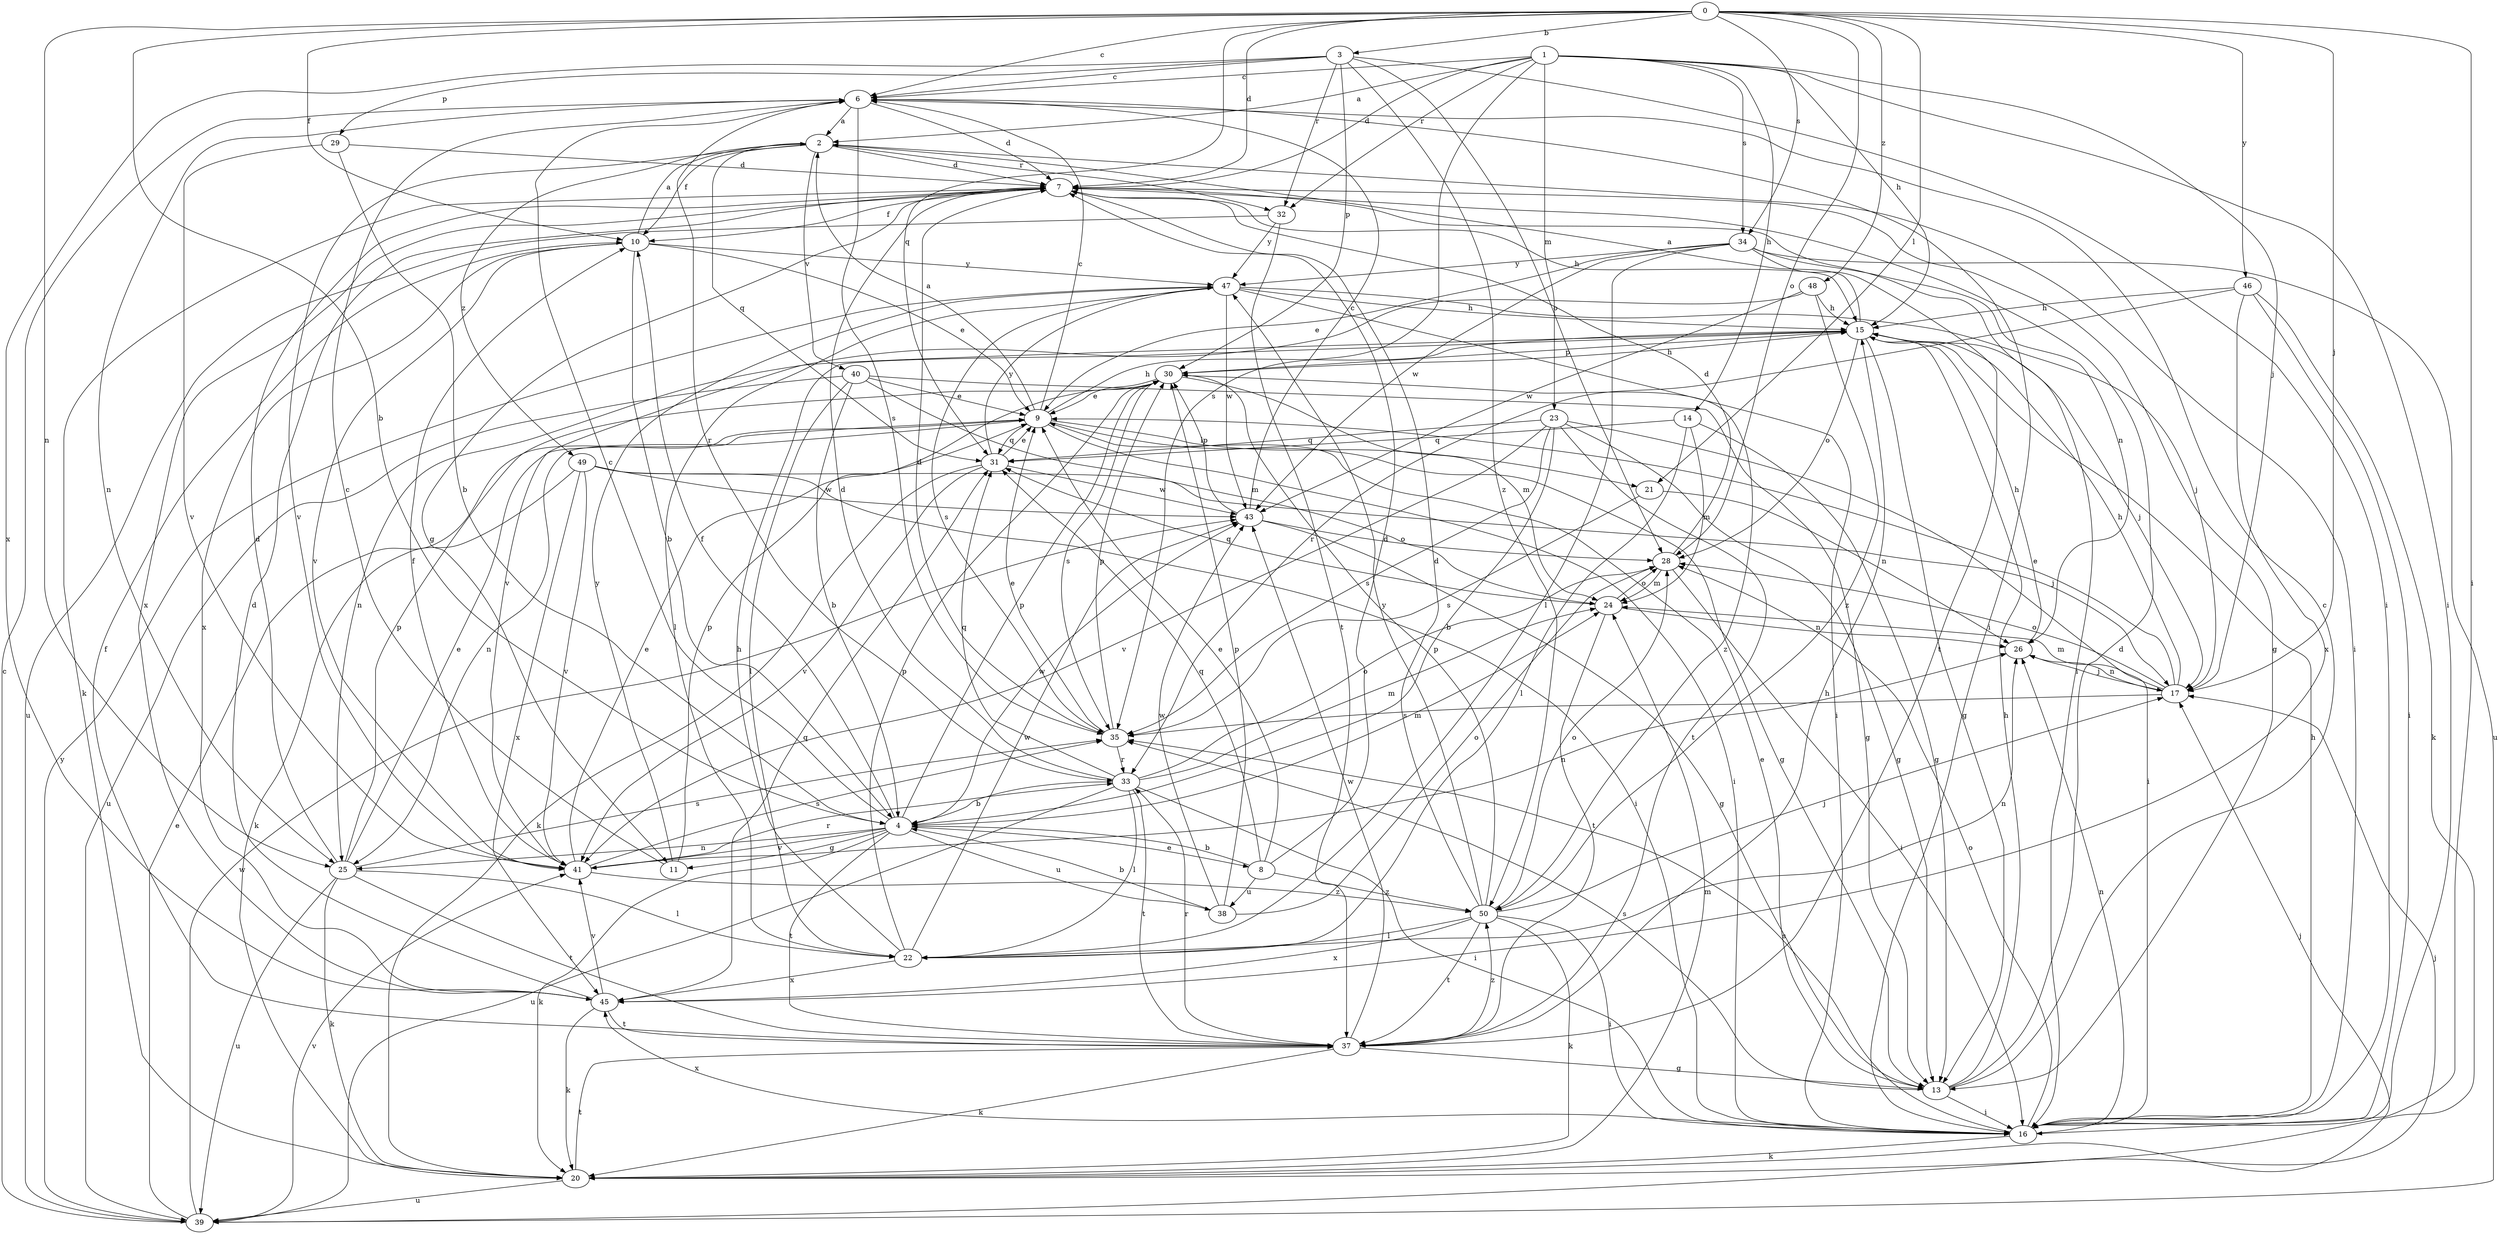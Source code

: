 strict digraph  {
0;
1;
2;
3;
4;
6;
7;
8;
9;
10;
11;
13;
14;
15;
16;
17;
20;
21;
22;
23;
24;
25;
26;
28;
29;
30;
31;
32;
33;
34;
35;
37;
38;
39;
40;
41;
43;
45;
46;
47;
48;
49;
50;
0 -> 3  [label=b];
0 -> 4  [label=b];
0 -> 6  [label=c];
0 -> 7  [label=d];
0 -> 10  [label=f];
0 -> 16  [label=i];
0 -> 17  [label=j];
0 -> 21  [label=l];
0 -> 25  [label=n];
0 -> 28  [label=o];
0 -> 31  [label=q];
0 -> 34  [label=s];
0 -> 46  [label=y];
0 -> 48  [label=z];
1 -> 2  [label=a];
1 -> 6  [label=c];
1 -> 7  [label=d];
1 -> 14  [label=h];
1 -> 15  [label=h];
1 -> 16  [label=i];
1 -> 17  [label=j];
1 -> 23  [label=m];
1 -> 32  [label=r];
1 -> 34  [label=s];
1 -> 35  [label=s];
2 -> 7  [label=d];
2 -> 10  [label=f];
2 -> 16  [label=i];
2 -> 31  [label=q];
2 -> 32  [label=r];
2 -> 40  [label=v];
2 -> 41  [label=v];
2 -> 49  [label=z];
3 -> 6  [label=c];
3 -> 16  [label=i];
3 -> 28  [label=o];
3 -> 29  [label=p];
3 -> 30  [label=p];
3 -> 32  [label=r];
3 -> 45  [label=x];
3 -> 50  [label=z];
4 -> 6  [label=c];
4 -> 8  [label=e];
4 -> 10  [label=f];
4 -> 11  [label=g];
4 -> 20  [label=k];
4 -> 24  [label=m];
4 -> 25  [label=n];
4 -> 30  [label=p];
4 -> 37  [label=t];
4 -> 38  [label=u];
4 -> 41  [label=v];
4 -> 43  [label=w];
6 -> 2  [label=a];
6 -> 7  [label=d];
6 -> 16  [label=i];
6 -> 25  [label=n];
6 -> 33  [label=r];
6 -> 35  [label=s];
7 -> 10  [label=f];
7 -> 11  [label=g];
7 -> 13  [label=g];
7 -> 15  [label=h];
7 -> 16  [label=i];
7 -> 20  [label=k];
7 -> 45  [label=x];
8 -> 4  [label=b];
8 -> 7  [label=d];
8 -> 9  [label=e];
8 -> 31  [label=q];
8 -> 38  [label=u];
8 -> 50  [label=z];
9 -> 2  [label=a];
9 -> 6  [label=c];
9 -> 13  [label=g];
9 -> 15  [label=h];
9 -> 16  [label=i];
9 -> 21  [label=l];
9 -> 25  [label=n];
9 -> 31  [label=q];
10 -> 2  [label=a];
10 -> 4  [label=b];
10 -> 9  [label=e];
10 -> 41  [label=v];
10 -> 45  [label=x];
10 -> 47  [label=y];
11 -> 6  [label=c];
11 -> 30  [label=p];
11 -> 47  [label=y];
13 -> 6  [label=c];
13 -> 7  [label=d];
13 -> 9  [label=e];
13 -> 15  [label=h];
13 -> 16  [label=i];
13 -> 35  [label=s];
14 -> 13  [label=g];
14 -> 22  [label=l];
14 -> 24  [label=m];
14 -> 31  [label=q];
15 -> 2  [label=a];
15 -> 13  [label=g];
15 -> 17  [label=j];
15 -> 25  [label=n];
15 -> 28  [label=o];
15 -> 30  [label=p];
16 -> 15  [label=h];
16 -> 20  [label=k];
16 -> 26  [label=n];
16 -> 28  [label=o];
16 -> 35  [label=s];
16 -> 45  [label=x];
17 -> 9  [label=e];
17 -> 15  [label=h];
17 -> 24  [label=m];
17 -> 26  [label=n];
17 -> 28  [label=o];
17 -> 35  [label=s];
20 -> 17  [label=j];
20 -> 24  [label=m];
20 -> 37  [label=t];
20 -> 39  [label=u];
21 -> 26  [label=n];
21 -> 35  [label=s];
22 -> 15  [label=h];
22 -> 26  [label=n];
22 -> 30  [label=p];
22 -> 43  [label=w];
22 -> 45  [label=x];
23 -> 4  [label=b];
23 -> 13  [label=g];
23 -> 16  [label=i];
23 -> 31  [label=q];
23 -> 35  [label=s];
23 -> 37  [label=t];
23 -> 41  [label=v];
24 -> 26  [label=n];
24 -> 28  [label=o];
24 -> 31  [label=q];
24 -> 37  [label=t];
25 -> 7  [label=d];
25 -> 9  [label=e];
25 -> 20  [label=k];
25 -> 22  [label=l];
25 -> 30  [label=p];
25 -> 35  [label=s];
25 -> 37  [label=t];
25 -> 39  [label=u];
26 -> 15  [label=h];
26 -> 17  [label=j];
28 -> 7  [label=d];
28 -> 16  [label=i];
28 -> 24  [label=m];
29 -> 4  [label=b];
29 -> 7  [label=d];
29 -> 41  [label=v];
30 -> 9  [label=e];
30 -> 15  [label=h];
30 -> 24  [label=m];
30 -> 35  [label=s];
30 -> 50  [label=z];
31 -> 9  [label=e];
31 -> 20  [label=k];
31 -> 41  [label=v];
31 -> 43  [label=w];
31 -> 47  [label=y];
32 -> 37  [label=t];
32 -> 39  [label=u];
32 -> 47  [label=y];
33 -> 4  [label=b];
33 -> 7  [label=d];
33 -> 16  [label=i];
33 -> 22  [label=l];
33 -> 24  [label=m];
33 -> 28  [label=o];
33 -> 31  [label=q];
33 -> 37  [label=t];
33 -> 39  [label=u];
34 -> 9  [label=e];
34 -> 22  [label=l];
34 -> 26  [label=n];
34 -> 37  [label=t];
34 -> 39  [label=u];
34 -> 43  [label=w];
34 -> 47  [label=y];
35 -> 7  [label=d];
35 -> 9  [label=e];
35 -> 30  [label=p];
35 -> 33  [label=r];
37 -> 10  [label=f];
37 -> 13  [label=g];
37 -> 15  [label=h];
37 -> 20  [label=k];
37 -> 33  [label=r];
37 -> 43  [label=w];
37 -> 50  [label=z];
38 -> 4  [label=b];
38 -> 28  [label=o];
38 -> 30  [label=p];
38 -> 43  [label=w];
39 -> 6  [label=c];
39 -> 9  [label=e];
39 -> 17  [label=j];
39 -> 41  [label=v];
39 -> 43  [label=w];
39 -> 47  [label=y];
40 -> 4  [label=b];
40 -> 9  [label=e];
40 -> 13  [label=g];
40 -> 22  [label=l];
40 -> 24  [label=m];
40 -> 39  [label=u];
41 -> 9  [label=e];
41 -> 10  [label=f];
41 -> 26  [label=n];
41 -> 33  [label=r];
41 -> 35  [label=s];
41 -> 50  [label=z];
43 -> 6  [label=c];
43 -> 13  [label=g];
43 -> 28  [label=o];
43 -> 30  [label=p];
45 -> 7  [label=d];
45 -> 20  [label=k];
45 -> 31  [label=q];
45 -> 37  [label=t];
45 -> 41  [label=v];
46 -> 15  [label=h];
46 -> 16  [label=i];
46 -> 20  [label=k];
46 -> 33  [label=r];
46 -> 45  [label=x];
47 -> 15  [label=h];
47 -> 16  [label=i];
47 -> 17  [label=j];
47 -> 22  [label=l];
47 -> 35  [label=s];
47 -> 43  [label=w];
48 -> 15  [label=h];
48 -> 41  [label=v];
48 -> 43  [label=w];
48 -> 50  [label=z];
49 -> 16  [label=i];
49 -> 17  [label=j];
49 -> 20  [label=k];
49 -> 41  [label=v];
49 -> 43  [label=w];
49 -> 45  [label=x];
50 -> 7  [label=d];
50 -> 16  [label=i];
50 -> 17  [label=j];
50 -> 20  [label=k];
50 -> 22  [label=l];
50 -> 28  [label=o];
50 -> 30  [label=p];
50 -> 37  [label=t];
50 -> 45  [label=x];
50 -> 47  [label=y];
}
